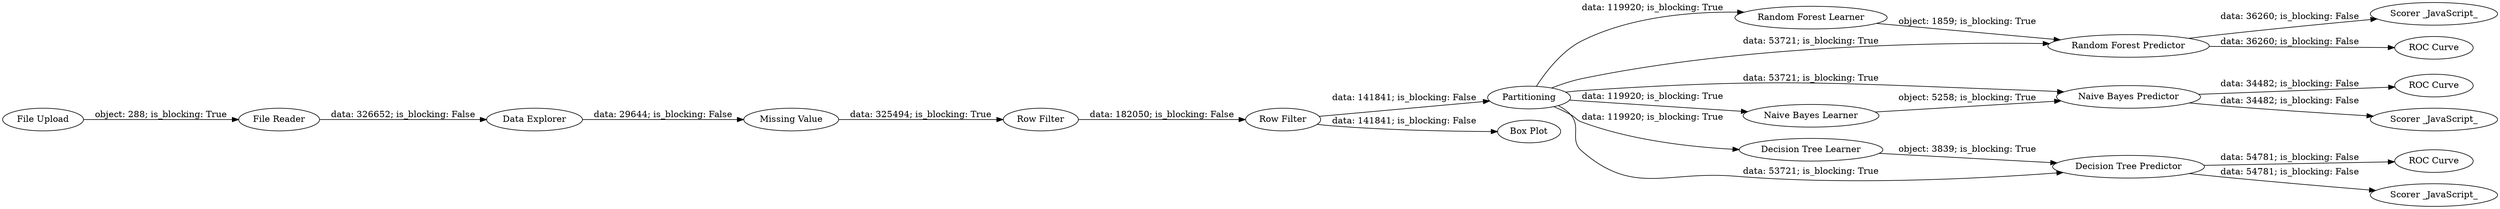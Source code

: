 digraph {
	"762045844806929854_3" [label="Data Explorer"]
	"762045844806929854_753" [label="Scorer _JavaScript_"]
	"762045844806929854_738" [label="Row Filter"]
	"762045844806929854_748" [label="File Upload"]
	"762045844806929854_739" [label="Row Filter"]
	"762045844806929854_760" [label="ROC Curve"]
	"762045844806929854_740" [label=Partitioning]
	"762045844806929854_737" [label="Missing Value"]
	"762045844806929854_755" [label="Scorer _JavaScript_"]
	"762045844806929854_12" [label="Box Plot"]
	"762045844806929854_761" [label="ROC Curve"]
	"762045844806929854_2" [label="File Reader"]
	"762045844806929854_754" [label="Scorer _JavaScript_"]
	"762045844806929854_741" [label="Random Forest Learner"]
	"762045844806929854_742" [label="Random Forest Predictor"]
	"762045844806929854_752" [label="Naive Bayes Predictor"]
	"762045844806929854_751" [label="Naive Bayes Learner"]
	"762045844806929854_757" [label="ROC Curve"]
	"762045844806929854_749" [label="Decision Tree Learner"]
	"762045844806929854_750" [label="Decision Tree Predictor"]
	"762045844806929854_749" -> "762045844806929854_750" [label="object: 3839; is_blocking: True"]
	"762045844806929854_739" -> "762045844806929854_740" [label="data: 141841; is_blocking: False"]
	"762045844806929854_740" -> "762045844806929854_750" [label="data: 53721; is_blocking: True"]
	"762045844806929854_2" -> "762045844806929854_3" [label="data: 326652; is_blocking: False"]
	"762045844806929854_740" -> "762045844806929854_741" [label="data: 119920; is_blocking: True"]
	"762045844806929854_740" -> "762045844806929854_751" [label="data: 119920; is_blocking: True"]
	"762045844806929854_750" -> "762045844806929854_761" [label="data: 54781; is_blocking: False"]
	"762045844806929854_752" -> "762045844806929854_755" [label="data: 34482; is_blocking: False"]
	"762045844806929854_741" -> "762045844806929854_742" [label="object: 1859; is_blocking: True"]
	"762045844806929854_740" -> "762045844806929854_742" [label="data: 53721; is_blocking: True"]
	"762045844806929854_742" -> "762045844806929854_757" [label="data: 36260; is_blocking: False"]
	"762045844806929854_740" -> "762045844806929854_749" [label="data: 119920; is_blocking: True"]
	"762045844806929854_737" -> "762045844806929854_738" [label="data: 325494; is_blocking: True"]
	"762045844806929854_750" -> "762045844806929854_754" [label="data: 54781; is_blocking: False"]
	"762045844806929854_748" -> "762045844806929854_2" [label="object: 288; is_blocking: True"]
	"762045844806929854_738" -> "762045844806929854_739" [label="data: 182050; is_blocking: False"]
	"762045844806929854_740" -> "762045844806929854_752" [label="data: 53721; is_blocking: True"]
	"762045844806929854_751" -> "762045844806929854_752" [label="object: 5258; is_blocking: True"]
	"762045844806929854_752" -> "762045844806929854_760" [label="data: 34482; is_blocking: False"]
	"762045844806929854_3" -> "762045844806929854_737" [label="data: 29644; is_blocking: False"]
	"762045844806929854_739" -> "762045844806929854_12" [label="data: 141841; is_blocking: False"]
	"762045844806929854_742" -> "762045844806929854_753" [label="data: 36260; is_blocking: False"]
	rankdir=LR
}
